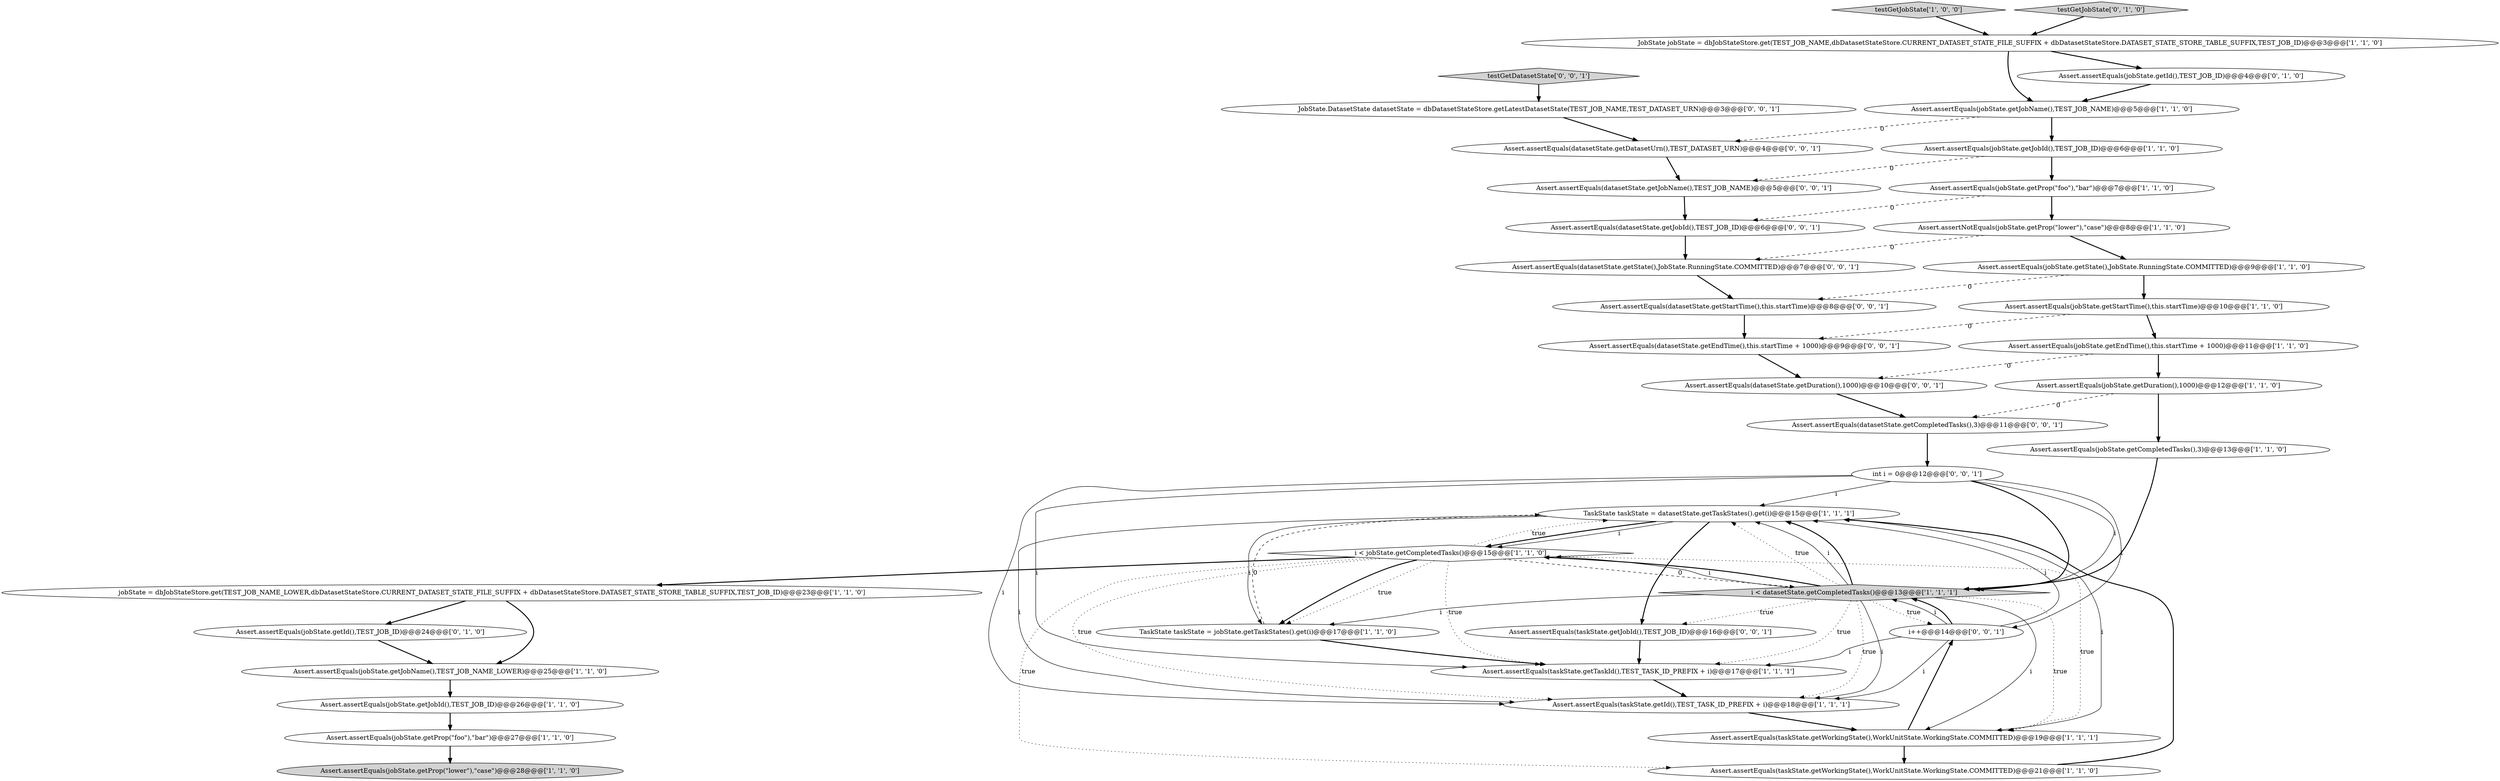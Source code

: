 digraph {
34 [style = filled, label = "Assert.assertEquals(datasetState.getJobId(),TEST_JOB_ID)@@@6@@@['0', '0', '1']", fillcolor = white, shape = ellipse image = "AAA0AAABBB3BBB"];
31 [style = filled, label = "testGetDatasetState['0', '0', '1']", fillcolor = lightgray, shape = diamond image = "AAA0AAABBB3BBB"];
21 [style = filled, label = "Assert.assertEquals(jobState.getProp(\"foo\"),\"bar\")@@@7@@@['1', '1', '0']", fillcolor = white, shape = ellipse image = "AAA0AAABBB1BBB"];
3 [style = filled, label = "Assert.assertEquals(jobState.getState(),JobState.RunningState.COMMITTED)@@@9@@@['1', '1', '0']", fillcolor = white, shape = ellipse image = "AAA0AAABBB1BBB"];
22 [style = filled, label = "Assert.assertEquals(jobState.getJobName(),TEST_JOB_NAME_LOWER)@@@25@@@['1', '1', '0']", fillcolor = white, shape = ellipse image = "AAA0AAABBB1BBB"];
29 [style = filled, label = "JobState.DatasetState datasetState = dbDatasetStateStore.getLatestDatasetState(TEST_JOB_NAME,TEST_DATASET_URN)@@@3@@@['0', '0', '1']", fillcolor = white, shape = ellipse image = "AAA0AAABBB3BBB"];
36 [style = filled, label = "Assert.assertEquals(datasetState.getStartTime(),this.startTime)@@@8@@@['0', '0', '1']", fillcolor = white, shape = ellipse image = "AAA0AAABBB3BBB"];
20 [style = filled, label = "testGetJobState['1', '0', '0']", fillcolor = lightgray, shape = diamond image = "AAA0AAABBB1BBB"];
30 [style = filled, label = "Assert.assertEquals(datasetState.getEndTime(),this.startTime + 1000)@@@9@@@['0', '0', '1']", fillcolor = white, shape = ellipse image = "AAA0AAABBB3BBB"];
4 [style = filled, label = "TaskState taskState = datasetState.getTaskStates().get(i)@@@15@@@['1', '1', '1']", fillcolor = white, shape = ellipse image = "AAA0AAABBB1BBB"];
37 [style = filled, label = "int i = 0@@@12@@@['0', '0', '1']", fillcolor = white, shape = ellipse image = "AAA0AAABBB3BBB"];
39 [style = filled, label = "Assert.assertEquals(datasetState.getDatasetUrn(),TEST_DATASET_URN)@@@4@@@['0', '0', '1']", fillcolor = white, shape = ellipse image = "AAA0AAABBB3BBB"];
16 [style = filled, label = "Assert.assertEquals(jobState.getProp(\"foo\"),\"bar\")@@@27@@@['1', '1', '0']", fillcolor = white, shape = ellipse image = "AAA0AAABBB1BBB"];
9 [style = filled, label = "Assert.assertEquals(jobState.getProp(\"lower\"),\"case\")@@@28@@@['1', '1', '0']", fillcolor = lightgray, shape = ellipse image = "AAA0AAABBB1BBB"];
5 [style = filled, label = "Assert.assertEquals(taskState.getTaskId(),TEST_TASK_ID_PREFIX + i)@@@17@@@['1', '1', '1']", fillcolor = white, shape = ellipse image = "AAA0AAABBB1BBB"];
24 [style = filled, label = "Assert.assertEquals(jobState.getId(),TEST_JOB_ID)@@@4@@@['0', '1', '0']", fillcolor = white, shape = ellipse image = "AAA1AAABBB2BBB"];
0 [style = filled, label = "Assert.assertEquals(jobState.getStartTime(),this.startTime)@@@10@@@['1', '1', '0']", fillcolor = white, shape = ellipse image = "AAA0AAABBB1BBB"];
17 [style = filled, label = "Assert.assertEquals(jobState.getEndTime(),this.startTime + 1000)@@@11@@@['1', '1', '0']", fillcolor = white, shape = ellipse image = "AAA0AAABBB1BBB"];
23 [style = filled, label = "jobState = dbJobStateStore.get(TEST_JOB_NAME_LOWER,dbDatasetStateStore.CURRENT_DATASET_STATE_FILE_SUFFIX + dbDatasetStateStore.DATASET_STATE_STORE_TABLE_SUFFIX,TEST_JOB_ID)@@@23@@@['1', '1', '0']", fillcolor = white, shape = ellipse image = "AAA0AAABBB1BBB"];
35 [style = filled, label = "Assert.assertEquals(datasetState.getCompletedTasks(),3)@@@11@@@['0', '0', '1']", fillcolor = white, shape = ellipse image = "AAA0AAABBB3BBB"];
12 [style = filled, label = "Assert.assertEquals(jobState.getJobId(),TEST_JOB_ID)@@@6@@@['1', '1', '0']", fillcolor = white, shape = ellipse image = "AAA0AAABBB1BBB"];
2 [style = filled, label = "JobState jobState = dbJobStateStore.get(TEST_JOB_NAME,dbDatasetStateStore.CURRENT_DATASET_STATE_FILE_SUFFIX + dbDatasetStateStore.DATASET_STATE_STORE_TABLE_SUFFIX,TEST_JOB_ID)@@@3@@@['1', '1', '0']", fillcolor = white, shape = ellipse image = "AAA0AAABBB1BBB"];
15 [style = filled, label = "Assert.assertEquals(jobState.getJobId(),TEST_JOB_ID)@@@26@@@['1', '1', '0']", fillcolor = white, shape = ellipse image = "AAA0AAABBB1BBB"];
19 [style = filled, label = "i < jobState.getCompletedTasks()@@@15@@@['1', '1', '0']", fillcolor = white, shape = diamond image = "AAA0AAABBB1BBB"];
7 [style = filled, label = "TaskState taskState = jobState.getTaskStates().get(i)@@@17@@@['1', '1', '0']", fillcolor = white, shape = ellipse image = "AAA0AAABBB1BBB"];
13 [style = filled, label = "Assert.assertNotEquals(jobState.getProp(\"lower\"),\"case\")@@@8@@@['1', '1', '0']", fillcolor = white, shape = ellipse image = "AAA0AAABBB1BBB"];
6 [style = filled, label = "Assert.assertEquals(taskState.getWorkingState(),WorkUnitState.WorkingState.COMMITTED)@@@19@@@['1', '1', '1']", fillcolor = white, shape = ellipse image = "AAA0AAABBB1BBB"];
28 [style = filled, label = "Assert.assertEquals(taskState.getJobId(),TEST_JOB_ID)@@@16@@@['0', '0', '1']", fillcolor = white, shape = ellipse image = "AAA0AAABBB3BBB"];
11 [style = filled, label = "Assert.assertEquals(taskState.getWorkingState(),WorkUnitState.WorkingState.COMMITTED)@@@21@@@['1', '1', '0']", fillcolor = white, shape = ellipse image = "AAA0AAABBB1BBB"];
27 [style = filled, label = "Assert.assertEquals(datasetState.getState(),JobState.RunningState.COMMITTED)@@@7@@@['0', '0', '1']", fillcolor = white, shape = ellipse image = "AAA0AAABBB3BBB"];
38 [style = filled, label = "Assert.assertEquals(datasetState.getDuration(),1000)@@@10@@@['0', '0', '1']", fillcolor = white, shape = ellipse image = "AAA0AAABBB3BBB"];
1 [style = filled, label = "Assert.assertEquals(taskState.getId(),TEST_TASK_ID_PREFIX + i)@@@18@@@['1', '1', '1']", fillcolor = white, shape = ellipse image = "AAA0AAABBB1BBB"];
26 [style = filled, label = "testGetJobState['0', '1', '0']", fillcolor = lightgray, shape = diamond image = "AAA0AAABBB2BBB"];
8 [style = filled, label = "Assert.assertEquals(jobState.getJobName(),TEST_JOB_NAME)@@@5@@@['1', '1', '0']", fillcolor = white, shape = ellipse image = "AAA0AAABBB1BBB"];
32 [style = filled, label = "i++@@@14@@@['0', '0', '1']", fillcolor = white, shape = ellipse image = "AAA0AAABBB3BBB"];
25 [style = filled, label = "Assert.assertEquals(jobState.getId(),TEST_JOB_ID)@@@24@@@['0', '1', '0']", fillcolor = white, shape = ellipse image = "AAA1AAABBB2BBB"];
18 [style = filled, label = "i < datasetState.getCompletedTasks()@@@13@@@['1', '1', '1']", fillcolor = lightgray, shape = diamond image = "AAA0AAABBB1BBB"];
14 [style = filled, label = "Assert.assertEquals(jobState.getCompletedTasks(),3)@@@13@@@['1', '1', '0']", fillcolor = white, shape = ellipse image = "AAA0AAABBB1BBB"];
10 [style = filled, label = "Assert.assertEquals(jobState.getDuration(),1000)@@@12@@@['1', '1', '0']", fillcolor = white, shape = ellipse image = "AAA0AAABBB1BBB"];
33 [style = filled, label = "Assert.assertEquals(datasetState.getJobName(),TEST_JOB_NAME)@@@5@@@['0', '0', '1']", fillcolor = white, shape = ellipse image = "AAA0AAABBB3BBB"];
23->22 [style = bold, label=""];
11->4 [style = bold, label=""];
7->4 [style = dashed, label="0"];
26->2 [style = bold, label=""];
10->35 [style = dashed, label="0"];
36->30 [style = bold, label=""];
5->1 [style = bold, label=""];
33->34 [style = bold, label=""];
30->38 [style = bold, label=""];
19->23 [style = bold, label=""];
4->7 [style = solid, label="i"];
4->19 [style = bold, label=""];
6->32 [style = bold, label=""];
19->11 [style = dotted, label="true"];
37->4 [style = solid, label="i"];
35->37 [style = bold, label=""];
15->16 [style = bold, label=""];
18->7 [style = solid, label="i"];
38->35 [style = bold, label=""];
21->34 [style = dashed, label="0"];
20->2 [style = bold, label=""];
31->29 [style = bold, label=""];
19->7 [style = bold, label=""];
3->36 [style = dashed, label="0"];
39->33 [style = bold, label=""];
37->5 [style = solid, label="i"];
37->18 [style = bold, label=""];
6->11 [style = bold, label=""];
19->5 [style = dotted, label="true"];
32->1 [style = solid, label="i"];
4->1 [style = solid, label="i"];
32->5 [style = solid, label="i"];
19->18 [style = dashed, label="0"];
0->17 [style = bold, label=""];
2->24 [style = bold, label=""];
37->1 [style = solid, label="i"];
10->14 [style = bold, label=""];
4->19 [style = solid, label="i"];
21->13 [style = bold, label=""];
23->25 [style = bold, label=""];
12->33 [style = dashed, label="0"];
18->1 [style = solid, label="i"];
4->6 [style = solid, label="i"];
32->18 [style = solid, label="i"];
2->8 [style = bold, label=""];
18->6 [style = dotted, label="true"];
18->4 [style = dotted, label="true"];
37->32 [style = solid, label="i"];
17->38 [style = dashed, label="0"];
18->4 [style = solid, label="i"];
18->28 [style = dotted, label="true"];
18->32 [style = dotted, label="true"];
28->5 [style = bold, label=""];
19->1 [style = dotted, label="true"];
13->3 [style = bold, label=""];
7->5 [style = bold, label=""];
8->39 [style = dashed, label="0"];
19->6 [style = dotted, label="true"];
24->8 [style = bold, label=""];
18->1 [style = dotted, label="true"];
18->19 [style = solid, label="i"];
8->12 [style = bold, label=""];
14->18 [style = bold, label=""];
18->5 [style = dotted, label="true"];
32->4 [style = solid, label="i"];
12->21 [style = bold, label=""];
18->6 [style = solid, label="i"];
22->15 [style = bold, label=""];
1->6 [style = bold, label=""];
19->7 [style = dotted, label="true"];
32->18 [style = bold, label=""];
19->4 [style = dotted, label="true"];
27->36 [style = bold, label=""];
4->28 [style = bold, label=""];
13->27 [style = dashed, label="0"];
18->19 [style = bold, label=""];
29->39 [style = bold, label=""];
0->30 [style = dashed, label="0"];
3->0 [style = bold, label=""];
37->18 [style = solid, label="i"];
25->22 [style = bold, label=""];
17->10 [style = bold, label=""];
18->4 [style = bold, label=""];
16->9 [style = bold, label=""];
34->27 [style = bold, label=""];
}
